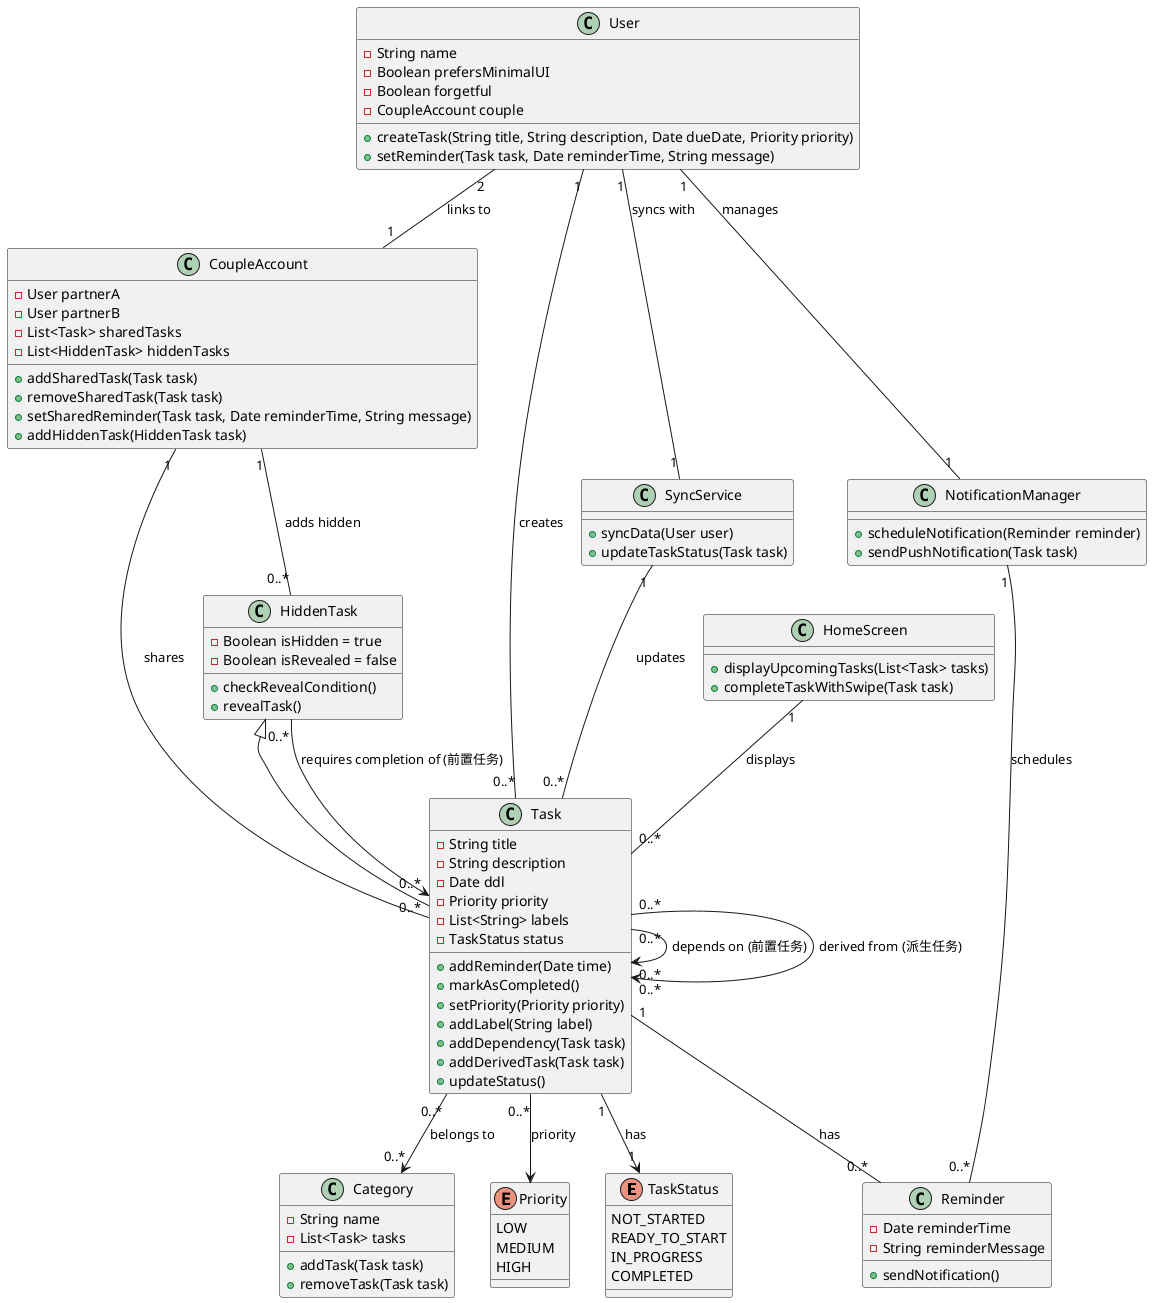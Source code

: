 @startuml

' 定义 TaskStatus 枚举类，用于设置任务的状态
enum TaskStatus {
    NOT_STARTED
    READY_TO_START
    IN_PROGRESS
    COMPLETED
}

' 更新 Task 类，加入状态管理
class Task {
    - String title
    - String description
    - Date ddl
    - Priority priority
    - List<String> labels
    - TaskStatus status
    + addReminder(Date time)
    + markAsCompleted()
    + setPriority(Priority priority)
    + addLabel(String label)
    + addDependency(Task task)
    + addDerivedTask(Task task)
    + updateStatus()
}

' 定义 HiddenTask 类，表示情侣间的隐藏任务
class HiddenTask {
    - Boolean isHidden = true
    - Boolean isRevealed = false
    + checkRevealCondition()
    + revealTask()
}

' 定义 Priority 枚举类，用于设置任务的优先级
enum Priority {
    LOW
    MEDIUM
    HIGH
}

' 定义 Reminder 类，用于自定义提醒
class Reminder {
    - Date reminderTime
    - String reminderMessage
    + sendNotification()
}

' 定义 User 类，用于管理用户信息和偏好设置
class User {
    - String name
    - Boolean prefersMinimalUI
    - Boolean forgetful
    - CoupleAccount couple
    + createTask(String title, String description, Date dueDate, Priority priority)
    + setReminder(Task task, Date reminderTime, String message)
}

' 定义 CoupleAccount 类，用于情侣用户的任务共享和互动
class CoupleAccount {
    - User partnerA
    - User partnerB
    - List<Task> sharedTasks
    - List<HiddenTask> hiddenTasks
    + addSharedTask(Task task)
    + removeSharedTask(Task task)
    + setSharedReminder(Task task, Date reminderTime, String message)
    + addHiddenTask(HiddenTask task)
}

' 定义 Category 类，用于对任务进行分类
class Category {
    - String name
    - List<Task> tasks
    + addTask(Task task)
    + removeTask(Task task)
}

' 定义 NotificationManager 类，处理通知相关的功能
class NotificationManager {
    + scheduleNotification(Reminder reminder)
    + sendPushNotification(Task task)
}

' 定义 SyncService 类，用于任务多端同步
class SyncService {
    + syncData(User user)
    + updateTaskStatus(Task task)
}

' 定义 HomeScreen 类，表示首页任务显示与滑动完成
class HomeScreen {
    + displayUpcomingTasks(List<Task> tasks)
    + completeTaskWithSwipe(Task task)
}

' 关系定义
User "1" -- "0..*" Task : creates
Task "1" -- "0..*" Reminder : has
Task "0..*" --> Priority : priority
Task "0..*" --> "0..*" Category : belongs to
User "1" -- "1" NotificationManager : manages
NotificationManager "1" -- "0..*" Reminder : schedules
User "1" -- "1" SyncService : syncs with
SyncService "1" -- "0..*" Task : updates
HomeScreen "1" -- "0..*" Task : displays
Task "1" --> "1" TaskStatus : has

' 情侣账号与用户、任务的关系
User "2" -- "1" CoupleAccount : links to
CoupleAccount "1" -- "0..*" Task : shares
CoupleAccount "1" -- "0..*" HiddenTask : adds hidden

' 任务拓扑关系
Task "0..*" --> "0..*" Task : depends on (前置任务)
Task "0..*" --> "0..*" Task : derived from (派生任务)

' 隐藏任务的关系
HiddenTask <|-- Task
HiddenTask "0..*" --> "0..*" Task : requires completion of (前置任务)

@enduml

